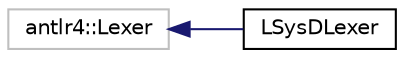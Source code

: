 digraph "Graphical Class Hierarchy"
{
 // LATEX_PDF_SIZE
  edge [fontname="Helvetica",fontsize="10",labelfontname="Helvetica",labelfontsize="10"];
  node [fontname="Helvetica",fontsize="10",shape=record];
  rankdir="LR";
  Node13 [label="antlr4::Lexer",height=0.2,width=0.4,color="grey75", fillcolor="white", style="filled",tooltip=" "];
  Node13 -> Node0 [dir="back",color="midnightblue",fontsize="10",style="solid",fontname="Helvetica"];
  Node0 [label="LSysDLexer",height=0.2,width=0.4,color="black", fillcolor="white", style="filled",URL="$classLSysDLexer.html",tooltip=" "];
}
